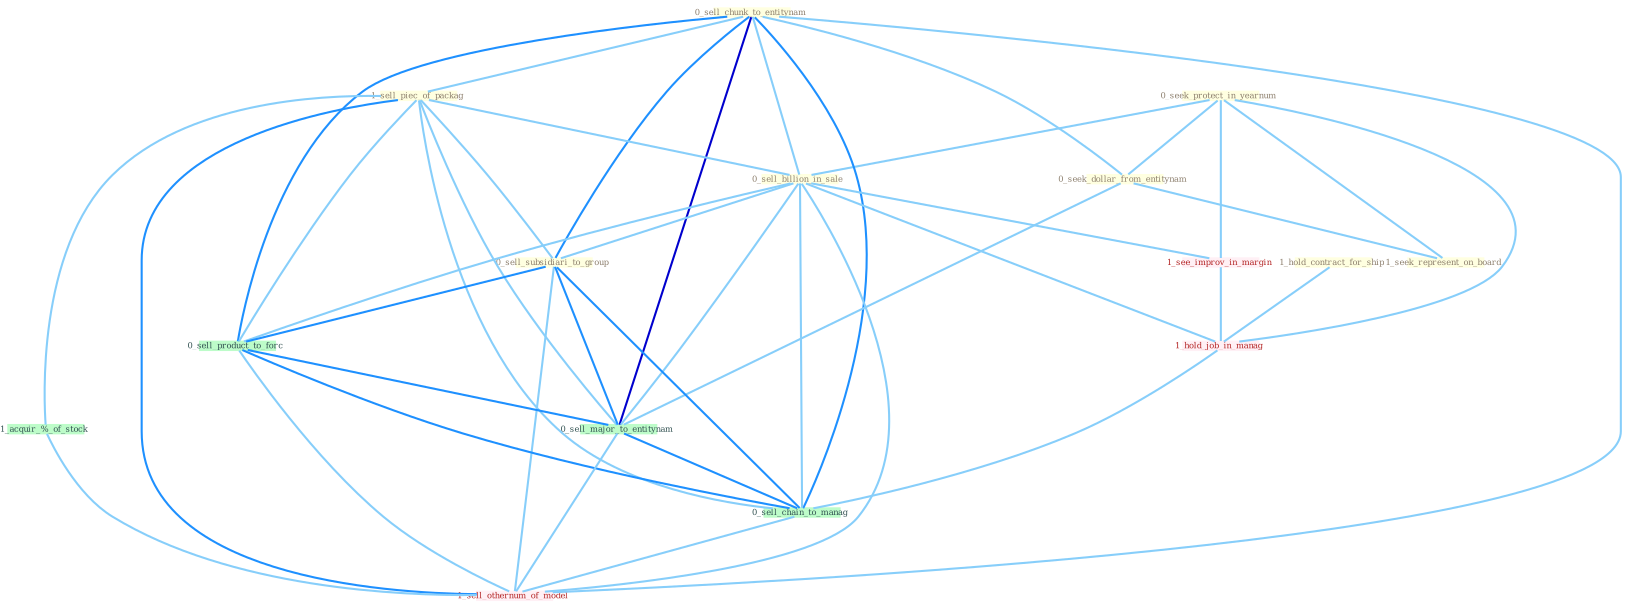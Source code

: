 Graph G{ 
    node
    [shape=polygon,style=filled,width=.5,height=.06,color="#BDFCC9",fixedsize=true,fontsize=4,
    fontcolor="#2f4f4f"];
    {node
    [color="#ffffe0", fontcolor="#8b7d6b"] "0_seek_protect_in_yearnum " "0_sell_chunk_to_entitynam " "1_hold_contract_for_ship " "1_sell_piec_of_packag " "0_sell_billion_in_sale " "0_seek_dollar_from_entitynam " "1_seek_represent_on_board " "0_sell_subsidiari_to_group "}
{node [color="#fff0f5", fontcolor="#b22222"] "1_see_improv_in_margin " "1_hold_job_in_manag " "1_sell_othernum_of_model "}
edge [color="#B0E2FF"];

	"0_seek_protect_in_yearnum " -- "0_sell_billion_in_sale " [w="1", color="#87cefa" ];
	"0_seek_protect_in_yearnum " -- "0_seek_dollar_from_entitynam " [w="1", color="#87cefa" ];
	"0_seek_protect_in_yearnum " -- "1_seek_represent_on_board " [w="1", color="#87cefa" ];
	"0_seek_protect_in_yearnum " -- "1_see_improv_in_margin " [w="1", color="#87cefa" ];
	"0_seek_protect_in_yearnum " -- "1_hold_job_in_manag " [w="1", color="#87cefa" ];
	"0_sell_chunk_to_entitynam " -- "1_sell_piec_of_packag " [w="1", color="#87cefa" ];
	"0_sell_chunk_to_entitynam " -- "0_sell_billion_in_sale " [w="1", color="#87cefa" ];
	"0_sell_chunk_to_entitynam " -- "0_seek_dollar_from_entitynam " [w="1", color="#87cefa" ];
	"0_sell_chunk_to_entitynam " -- "0_sell_subsidiari_to_group " [w="2", color="#1e90ff" , len=0.8];
	"0_sell_chunk_to_entitynam " -- "0_sell_product_to_forc " [w="2", color="#1e90ff" , len=0.8];
	"0_sell_chunk_to_entitynam " -- "0_sell_major_to_entitynam " [w="3", color="#0000cd" , len=0.6];
	"0_sell_chunk_to_entitynam " -- "0_sell_chain_to_manag " [w="2", color="#1e90ff" , len=0.8];
	"0_sell_chunk_to_entitynam " -- "1_sell_othernum_of_model " [w="1", color="#87cefa" ];
	"1_hold_contract_for_ship " -- "1_hold_job_in_manag " [w="1", color="#87cefa" ];
	"1_sell_piec_of_packag " -- "0_sell_billion_in_sale " [w="1", color="#87cefa" ];
	"1_sell_piec_of_packag " -- "0_sell_subsidiari_to_group " [w="1", color="#87cefa" ];
	"1_sell_piec_of_packag " -- "1_acquir_%_of_stock " [w="1", color="#87cefa" ];
	"1_sell_piec_of_packag " -- "0_sell_product_to_forc " [w="1", color="#87cefa" ];
	"1_sell_piec_of_packag " -- "0_sell_major_to_entitynam " [w="1", color="#87cefa" ];
	"1_sell_piec_of_packag " -- "0_sell_chain_to_manag " [w="1", color="#87cefa" ];
	"1_sell_piec_of_packag " -- "1_sell_othernum_of_model " [w="2", color="#1e90ff" , len=0.8];
	"0_sell_billion_in_sale " -- "0_sell_subsidiari_to_group " [w="1", color="#87cefa" ];
	"0_sell_billion_in_sale " -- "1_see_improv_in_margin " [w="1", color="#87cefa" ];
	"0_sell_billion_in_sale " -- "1_hold_job_in_manag " [w="1", color="#87cefa" ];
	"0_sell_billion_in_sale " -- "0_sell_product_to_forc " [w="1", color="#87cefa" ];
	"0_sell_billion_in_sale " -- "0_sell_major_to_entitynam " [w="1", color="#87cefa" ];
	"0_sell_billion_in_sale " -- "0_sell_chain_to_manag " [w="1", color="#87cefa" ];
	"0_sell_billion_in_sale " -- "1_sell_othernum_of_model " [w="1", color="#87cefa" ];
	"0_seek_dollar_from_entitynam " -- "1_seek_represent_on_board " [w="1", color="#87cefa" ];
	"0_seek_dollar_from_entitynam " -- "0_sell_major_to_entitynam " [w="1", color="#87cefa" ];
	"0_sell_subsidiari_to_group " -- "0_sell_product_to_forc " [w="2", color="#1e90ff" , len=0.8];
	"0_sell_subsidiari_to_group " -- "0_sell_major_to_entitynam " [w="2", color="#1e90ff" , len=0.8];
	"0_sell_subsidiari_to_group " -- "0_sell_chain_to_manag " [w="2", color="#1e90ff" , len=0.8];
	"0_sell_subsidiari_to_group " -- "1_sell_othernum_of_model " [w="1", color="#87cefa" ];
	"1_see_improv_in_margin " -- "1_hold_job_in_manag " [w="1", color="#87cefa" ];
	"1_acquir_%_of_stock " -- "1_sell_othernum_of_model " [w="1", color="#87cefa" ];
	"1_hold_job_in_manag " -- "0_sell_chain_to_manag " [w="1", color="#87cefa" ];
	"0_sell_product_to_forc " -- "0_sell_major_to_entitynam " [w="2", color="#1e90ff" , len=0.8];
	"0_sell_product_to_forc " -- "0_sell_chain_to_manag " [w="2", color="#1e90ff" , len=0.8];
	"0_sell_product_to_forc " -- "1_sell_othernum_of_model " [w="1", color="#87cefa" ];
	"0_sell_major_to_entitynam " -- "0_sell_chain_to_manag " [w="2", color="#1e90ff" , len=0.8];
	"0_sell_major_to_entitynam " -- "1_sell_othernum_of_model " [w="1", color="#87cefa" ];
	"0_sell_chain_to_manag " -- "1_sell_othernum_of_model " [w="1", color="#87cefa" ];
}